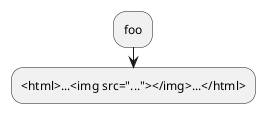 {
  "sha1": "b9xhxp219brl0iak2x1l4gkyemfydfo",
  "insertion": {
    "when": "2024-05-30T20:48:22.050Z",
    "user": "plantuml@gmail.com"
  }
}
@startuml
:foo;
:<html>...~<img src="..."></img>...</html>;
@enduml
